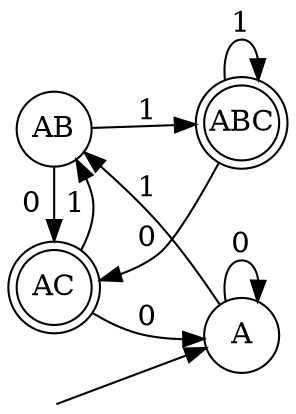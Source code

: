 digraph {
    rankdir = LR;
    node [shape = doublecircle; fixedsize = true; width = 0.5; height = 0.5]; AC ABC;
    node [shape = circle; fixedsize = true; width = 0.5; height = 0.5]; A AB;
    null [label = " ",shape = none,height = 0,width = 0];
    {null rank = "min"};
    {AC AB rank = "same"};
    null -> A;
    A -> A [label = "0"];
    A -> AB [label = "1"];
    AB -> AC [label = "0"];
    AB -> ABC [label = "1"];
    AC -> A [label = "0"];
    AC -> AB [label = "1"];
    ABC -> AC [label = "0"];
    ABC -> ABC [label = "1"];
}
